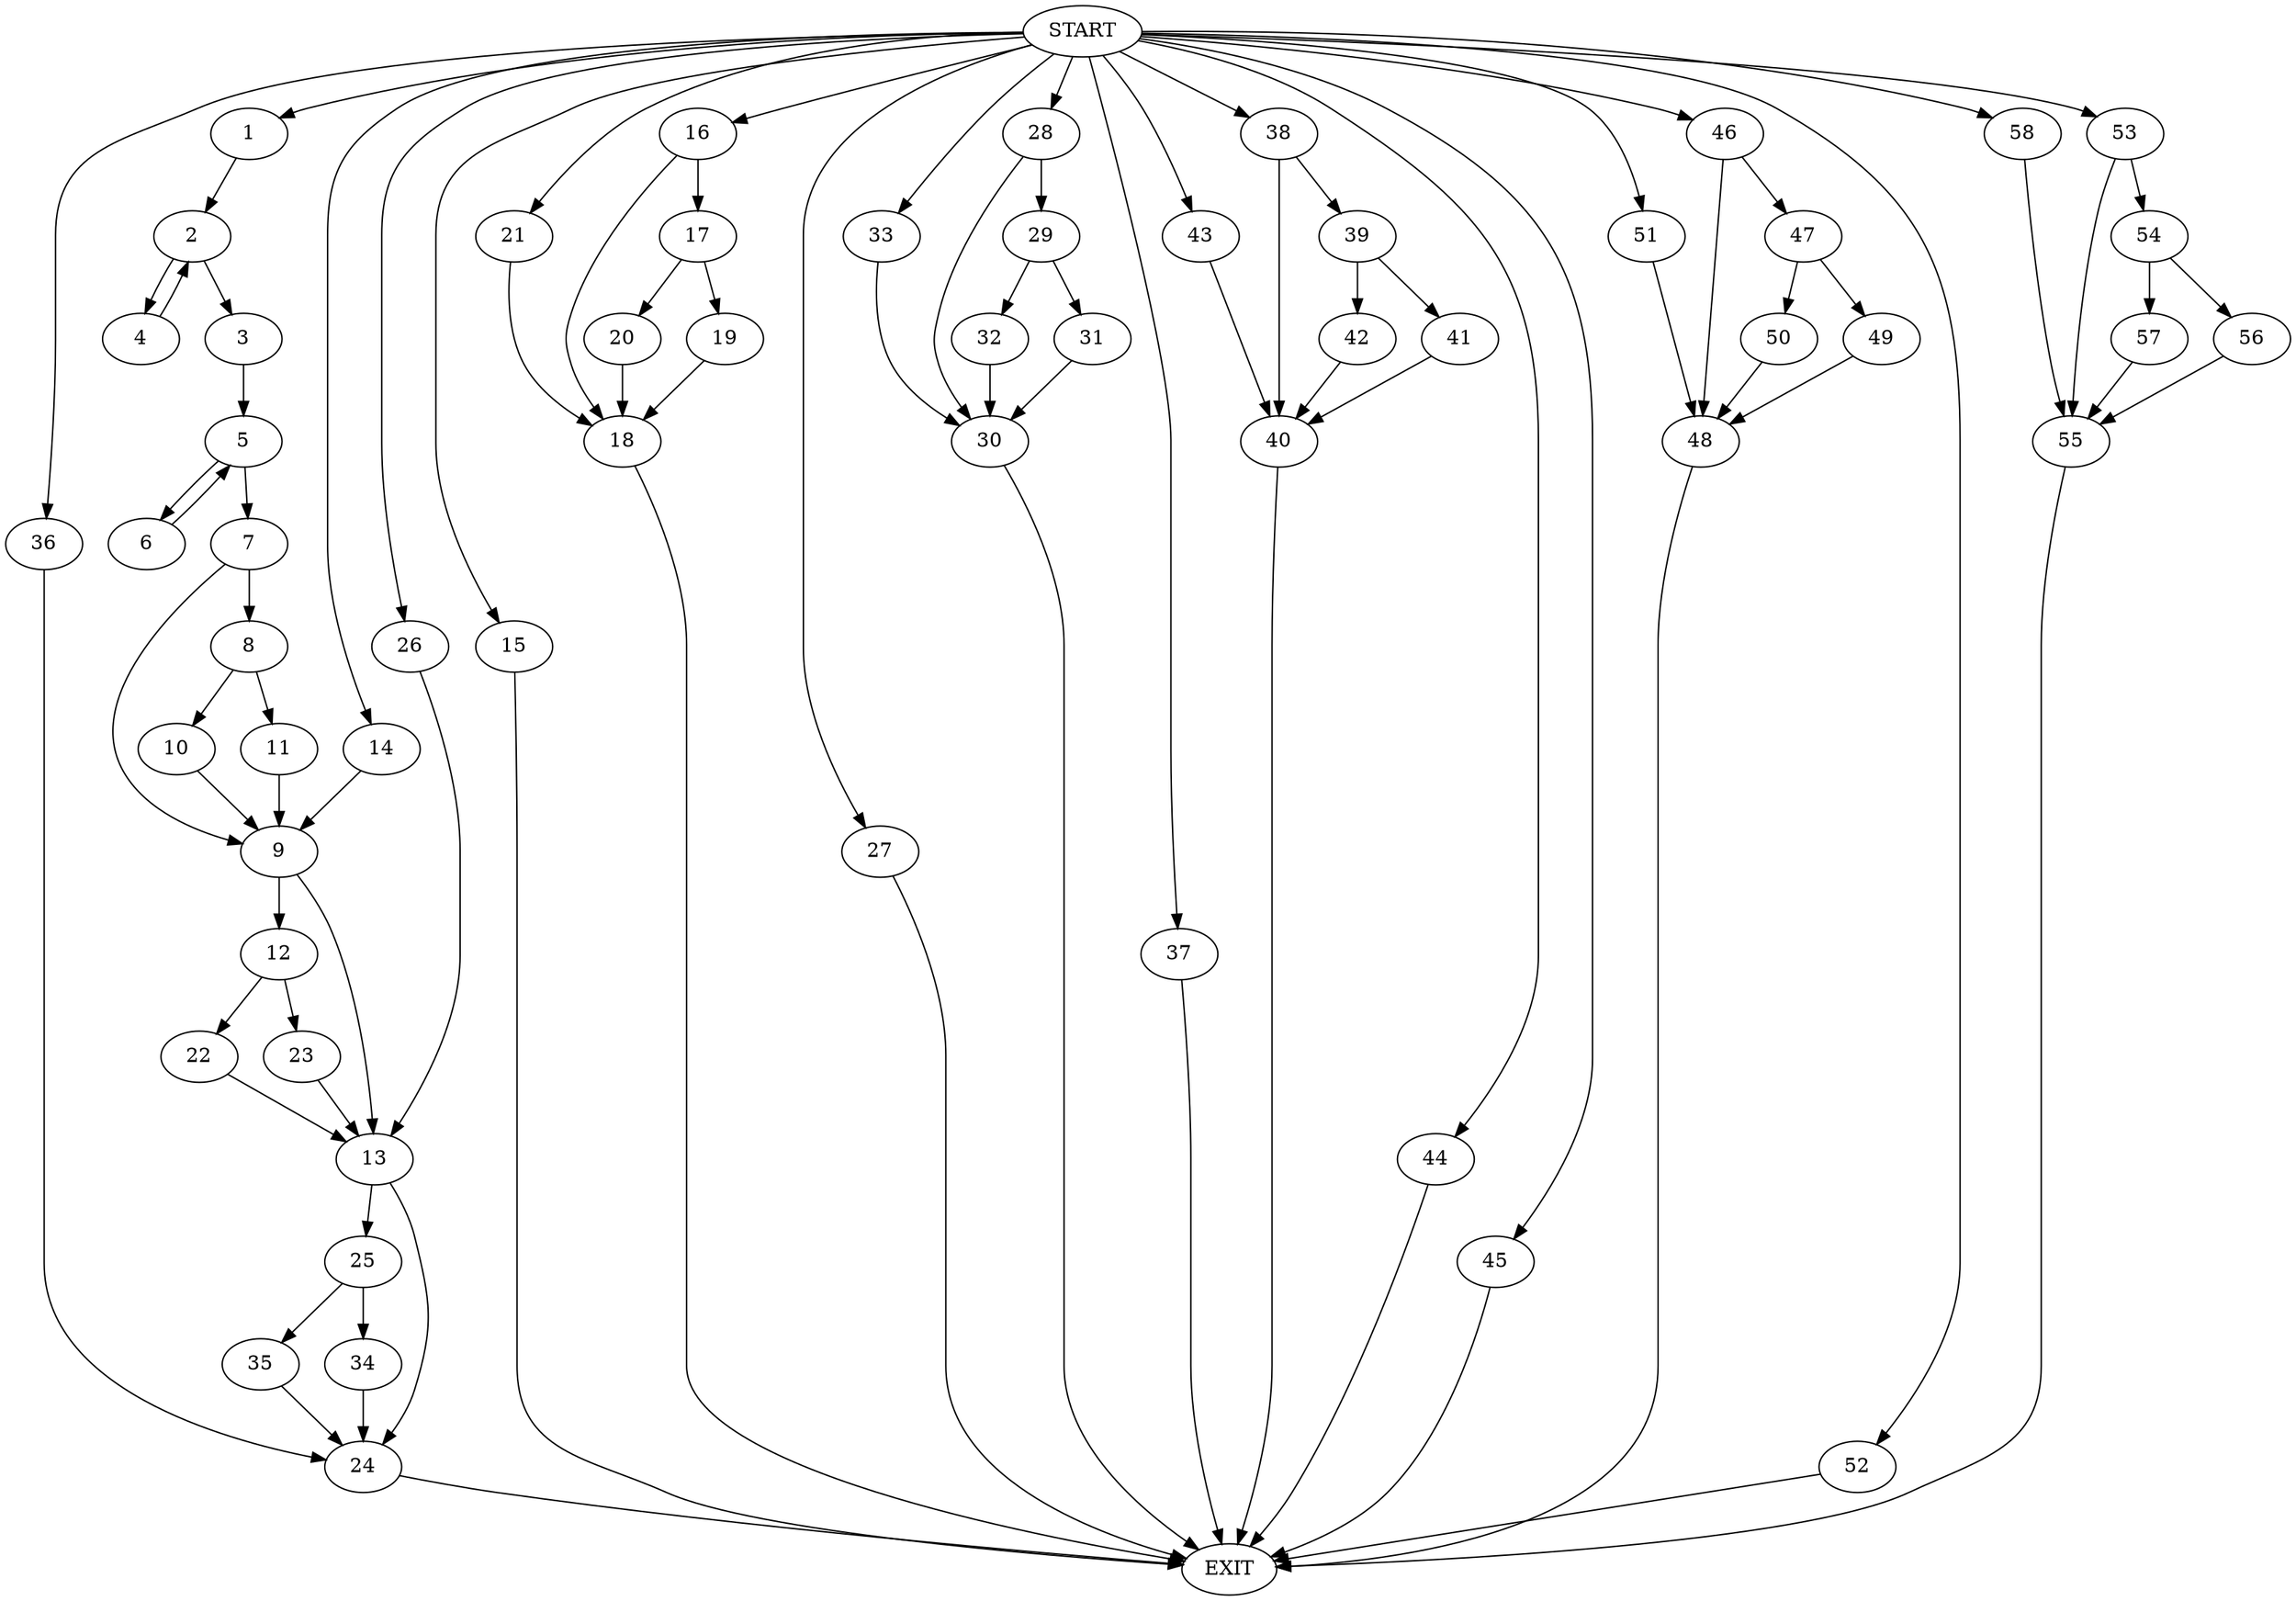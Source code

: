 digraph {
0 [label="START"]
59 [label="EXIT"]
0 -> 1
1 -> 2
2 -> 3
2 -> 4
4 -> 2
3 -> 5
5 -> 6
5 -> 7
6 -> 5
7 -> 8
7 -> 9
8 -> 10
8 -> 11
9 -> 12
9 -> 13
10 -> 9
11 -> 9
0 -> 14
14 -> 9
0 -> 15
15 -> 59
0 -> 16
16 -> 17
16 -> 18
18 -> 59
17 -> 19
17 -> 20
20 -> 18
19 -> 18
0 -> 21
21 -> 18
12 -> 22
12 -> 23
13 -> 24
13 -> 25
22 -> 13
23 -> 13
0 -> 26
26 -> 13
0 -> 27
27 -> 59
0 -> 28
28 -> 29
28 -> 30
29 -> 31
29 -> 32
30 -> 59
32 -> 30
31 -> 30
0 -> 33
33 -> 30
25 -> 34
25 -> 35
24 -> 59
34 -> 24
35 -> 24
0 -> 36
36 -> 24
0 -> 37
37 -> 59
0 -> 38
38 -> 39
38 -> 40
39 -> 41
39 -> 42
40 -> 59
42 -> 40
41 -> 40
0 -> 43
43 -> 40
0 -> 44
44 -> 59
0 -> 45
45 -> 59
0 -> 46
46 -> 47
46 -> 48
47 -> 49
47 -> 50
48 -> 59
50 -> 48
49 -> 48
0 -> 51
51 -> 48
0 -> 52
52 -> 59
0 -> 53
53 -> 54
53 -> 55
55 -> 59
54 -> 56
54 -> 57
56 -> 55
57 -> 55
0 -> 58
58 -> 55
}
